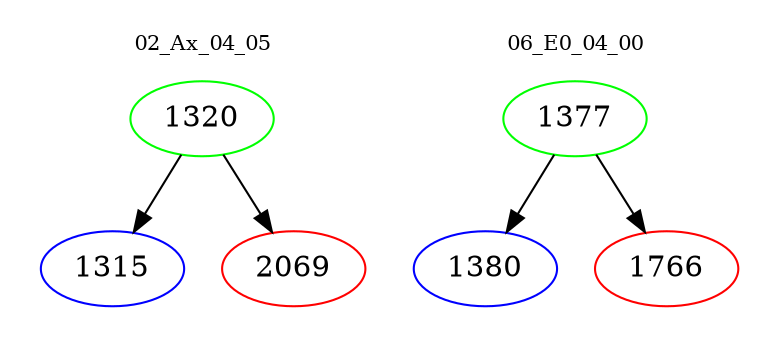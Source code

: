 digraph{
subgraph cluster_0 {
color = white
label = "02_Ax_04_05";
fontsize=10;
T0_1320 [label="1320", color="green"]
T0_1320 -> T0_1315 [color="black"]
T0_1315 [label="1315", color="blue"]
T0_1320 -> T0_2069 [color="black"]
T0_2069 [label="2069", color="red"]
}
subgraph cluster_1 {
color = white
label = "06_E0_04_00";
fontsize=10;
T1_1377 [label="1377", color="green"]
T1_1377 -> T1_1380 [color="black"]
T1_1380 [label="1380", color="blue"]
T1_1377 -> T1_1766 [color="black"]
T1_1766 [label="1766", color="red"]
}
}
